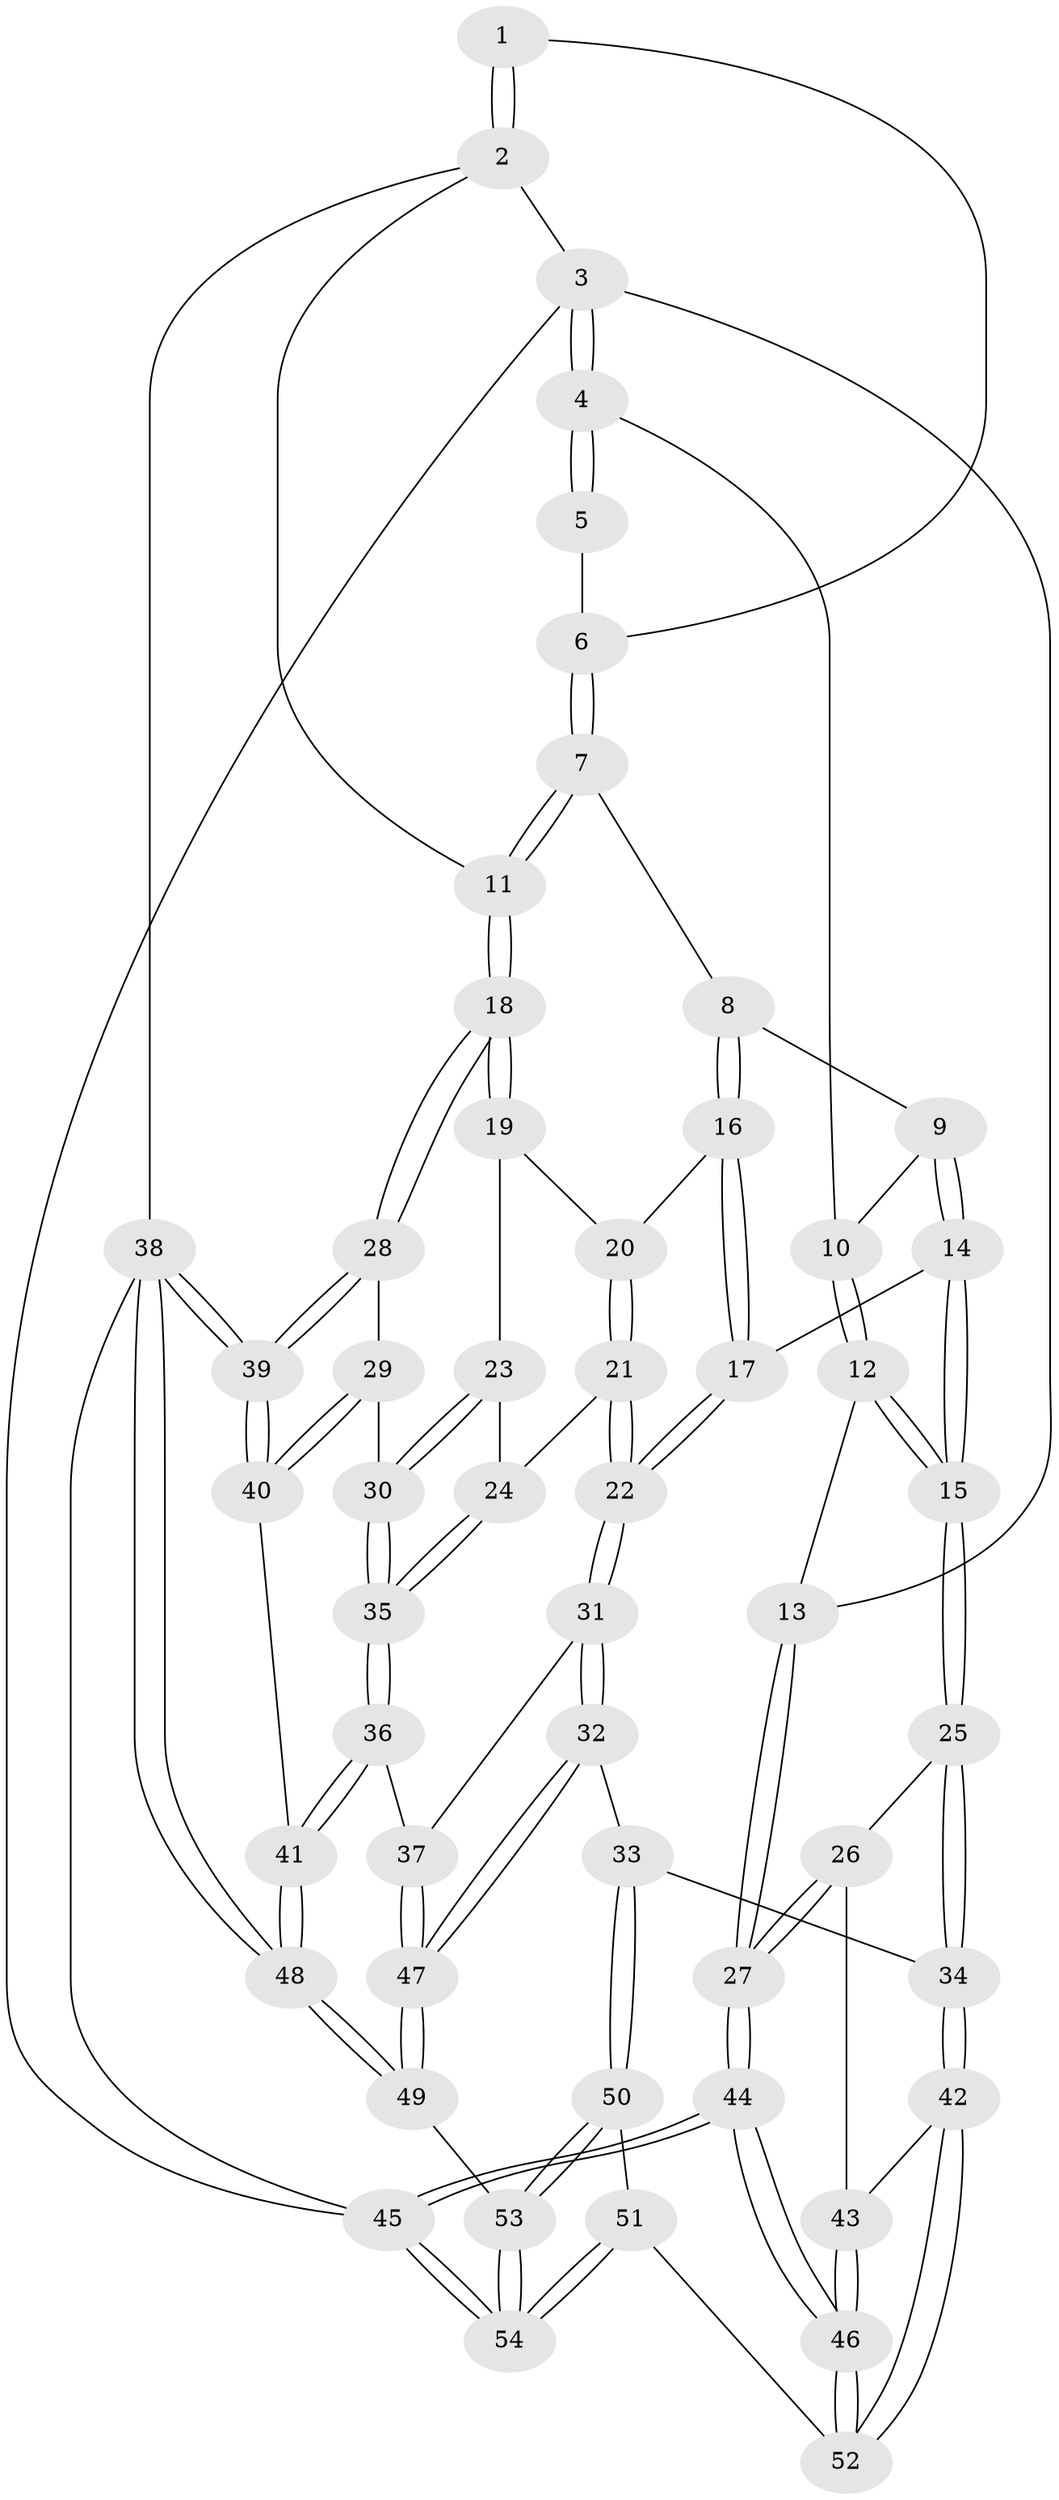 // Generated by graph-tools (version 1.1) at 2025/51/03/09/25 03:51:12]
// undirected, 54 vertices, 132 edges
graph export_dot {
graph [start="1"]
  node [color=gray90,style=filled];
  1 [pos="+1+0"];
  2 [pos="+1+0"];
  3 [pos="+0+0"];
  4 [pos="+0.2215790927296726+0"];
  5 [pos="+0.5399171014839727+0"];
  6 [pos="+0.6924949125193065+0.1403318485403705"];
  7 [pos="+0.6497678952905457+0.25196485978296945"];
  8 [pos="+0.6394975724459224+0.2589387214559049"];
  9 [pos="+0.5686796852549267+0.2279038035658077"];
  10 [pos="+0.24757586928184452+0"];
  11 [pos="+1+0.24744522372740635"];
  12 [pos="+0.2223328555581163+0.40916664941162184"];
  13 [pos="+0+0"];
  14 [pos="+0.2797390080393015+0.44620417802656265"];
  15 [pos="+0.22364201566630887+0.45352240608514466"];
  16 [pos="+0.6410012277042618+0.35681233129334733"];
  17 [pos="+0.5676474332086359+0.4866569643259581"];
  18 [pos="+1+0.3248491609585659"];
  19 [pos="+0.8739911025062777+0.486339980852991"];
  20 [pos="+0.8215247450745145+0.4778886204732637"];
  21 [pos="+0.7104868033362077+0.5906312810418579"];
  22 [pos="+0.590708368443185+0.6159253201426454"];
  23 [pos="+0.8624378609838814+0.558897260847561"];
  24 [pos="+0.7627106930289945+0.6166604244026008"];
  25 [pos="+0.21007969865285153+0.47375855863047145"];
  26 [pos="+0.1463151254959086+0.49110499246698425"];
  27 [pos="+0+0.46454435144618206"];
  28 [pos="+1+0.43864590003229287"];
  29 [pos="+0.9194408726370807+0.64814120918771"];
  30 [pos="+0.8682228246824213+0.6264132809944096"];
  31 [pos="+0.5802168073023273+0.6531443729122263"];
  32 [pos="+0.4761282714375546+0.7496915291985228"];
  33 [pos="+0.4159268868367914+0.7559880200035548"];
  34 [pos="+0.33629119976558103+0.7253961270101837"];
  35 [pos="+0.8166095221821262+0.6938924796946773"];
  36 [pos="+0.7975617796667032+0.7849748208575265"];
  37 [pos="+0.7918704984403218+0.7853451654094158"];
  38 [pos="+1+1"];
  39 [pos="+1+0.7790539243959659"];
  40 [pos="+0.9949594518821769+0.8074294718823716"];
  41 [pos="+0.899959980554892+0.841994371144521"];
  42 [pos="+0.17881945044172348+0.8484653745397452"];
  43 [pos="+0.08872126291040767+0.6600708325736033"];
  44 [pos="+0+0.9086132424749765"];
  45 [pos="+0+1"];
  46 [pos="+0+0.8618644428649747"];
  47 [pos="+0.6209324475999549+0.9446131727318451"];
  48 [pos="+0.812413555158439+1"];
  49 [pos="+0.6372186334195732+1"];
  50 [pos="+0.3542210011376976+1"];
  51 [pos="+0.1750353429246495+0.8599441249760625"];
  52 [pos="+0.17353797391747572+0.8551060067713745"];
  53 [pos="+0.37567299205250937+1"];
  54 [pos="+0+1"];
  1 -- 2;
  1 -- 2;
  1 -- 6;
  2 -- 3;
  2 -- 11;
  2 -- 38;
  3 -- 4;
  3 -- 4;
  3 -- 13;
  3 -- 45;
  4 -- 5;
  4 -- 5;
  4 -- 10;
  5 -- 6;
  6 -- 7;
  6 -- 7;
  7 -- 8;
  7 -- 11;
  7 -- 11;
  8 -- 9;
  8 -- 16;
  8 -- 16;
  9 -- 10;
  9 -- 14;
  9 -- 14;
  10 -- 12;
  10 -- 12;
  11 -- 18;
  11 -- 18;
  12 -- 13;
  12 -- 15;
  12 -- 15;
  13 -- 27;
  13 -- 27;
  14 -- 15;
  14 -- 15;
  14 -- 17;
  15 -- 25;
  15 -- 25;
  16 -- 17;
  16 -- 17;
  16 -- 20;
  17 -- 22;
  17 -- 22;
  18 -- 19;
  18 -- 19;
  18 -- 28;
  18 -- 28;
  19 -- 20;
  19 -- 23;
  20 -- 21;
  20 -- 21;
  21 -- 22;
  21 -- 22;
  21 -- 24;
  22 -- 31;
  22 -- 31;
  23 -- 24;
  23 -- 30;
  23 -- 30;
  24 -- 35;
  24 -- 35;
  25 -- 26;
  25 -- 34;
  25 -- 34;
  26 -- 27;
  26 -- 27;
  26 -- 43;
  27 -- 44;
  27 -- 44;
  28 -- 29;
  28 -- 39;
  28 -- 39;
  29 -- 30;
  29 -- 40;
  29 -- 40;
  30 -- 35;
  30 -- 35;
  31 -- 32;
  31 -- 32;
  31 -- 37;
  32 -- 33;
  32 -- 47;
  32 -- 47;
  33 -- 34;
  33 -- 50;
  33 -- 50;
  34 -- 42;
  34 -- 42;
  35 -- 36;
  35 -- 36;
  36 -- 37;
  36 -- 41;
  36 -- 41;
  37 -- 47;
  37 -- 47;
  38 -- 39;
  38 -- 39;
  38 -- 48;
  38 -- 48;
  38 -- 45;
  39 -- 40;
  39 -- 40;
  40 -- 41;
  41 -- 48;
  41 -- 48;
  42 -- 43;
  42 -- 52;
  42 -- 52;
  43 -- 46;
  43 -- 46;
  44 -- 45;
  44 -- 45;
  44 -- 46;
  44 -- 46;
  45 -- 54;
  45 -- 54;
  46 -- 52;
  46 -- 52;
  47 -- 49;
  47 -- 49;
  48 -- 49;
  48 -- 49;
  49 -- 53;
  50 -- 51;
  50 -- 53;
  50 -- 53;
  51 -- 52;
  51 -- 54;
  51 -- 54;
  53 -- 54;
  53 -- 54;
}
